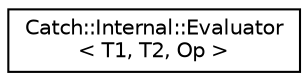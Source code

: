 digraph "Graphical Class Hierarchy"
{
  edge [fontname="Helvetica",fontsize="10",labelfontname="Helvetica",labelfontsize="10"];
  node [fontname="Helvetica",fontsize="10",shape=record];
  rankdir="LR";
  Node1 [label="Catch::Internal::Evaluator\l\< T1, T2, Op \>",height=0.2,width=0.4,color="black", fillcolor="white", style="filled",URL="$d9/db5/classCatch_1_1Internal_1_1Evaluator.html"];
}
